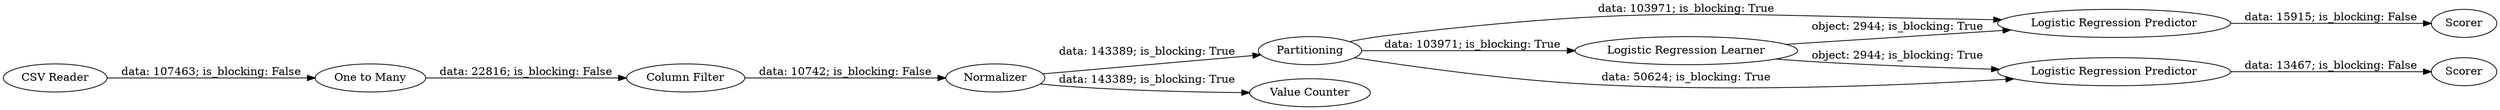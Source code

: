 digraph {
	"5128582710200308563_8" [label="One to Many"]
	"5128582710200308563_2" [label=Partitioning]
	"5128582710200308563_10" [label="Logistic Regression Predictor"]
	"5128582710200308563_9" [label=Scorer]
	"5128582710200308563_3" [label=Normalizer]
	"5128582710200308563_12" [label="Column Filter"]
	"5128582710200308563_1" [label="CSV Reader"]
	"5128582710200308563_13" [label="Value Counter"]
	"5128582710200308563_4" [label="Logistic Regression Learner"]
	"5128582710200308563_11" [label=Scorer]
	"5128582710200308563_5" [label="Logistic Regression Predictor"]
	"5128582710200308563_2" -> "5128582710200308563_5" [label="data: 50624; is_blocking: True"]
	"5128582710200308563_2" -> "5128582710200308563_4" [label="data: 103971; is_blocking: True"]
	"5128582710200308563_5" -> "5128582710200308563_9" [label="data: 13467; is_blocking: False"]
	"5128582710200308563_3" -> "5128582710200308563_2" [label="data: 143389; is_blocking: True"]
	"5128582710200308563_10" -> "5128582710200308563_11" [label="data: 15915; is_blocking: False"]
	"5128582710200308563_3" -> "5128582710200308563_13" [label="data: 143389; is_blocking: True"]
	"5128582710200308563_12" -> "5128582710200308563_3" [label="data: 10742; is_blocking: False"]
	"5128582710200308563_8" -> "5128582710200308563_12" [label="data: 22816; is_blocking: False"]
	"5128582710200308563_4" -> "5128582710200308563_5" [label="object: 2944; is_blocking: True"]
	"5128582710200308563_4" -> "5128582710200308563_10" [label="object: 2944; is_blocking: True"]
	"5128582710200308563_2" -> "5128582710200308563_10" [label="data: 103971; is_blocking: True"]
	"5128582710200308563_1" -> "5128582710200308563_8" [label="data: 107463; is_blocking: False"]
	rankdir=LR
}
